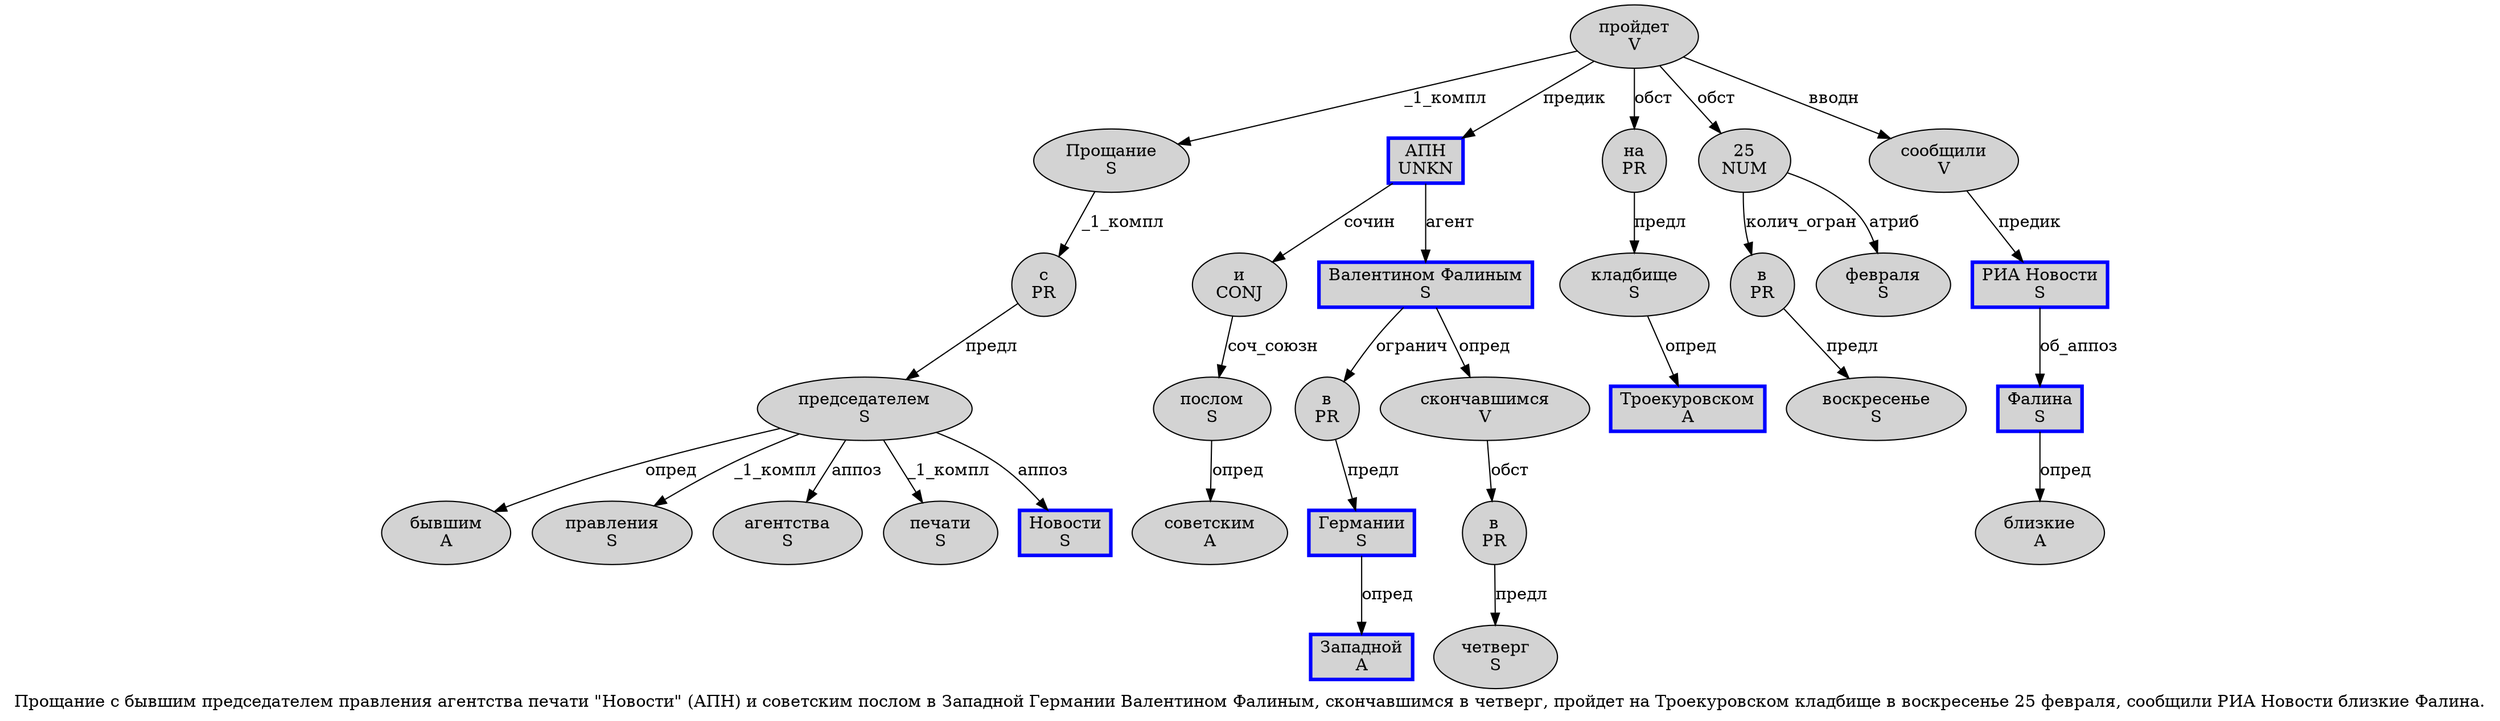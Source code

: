 digraph SENTENCE_432 {
	graph [label="Прощание с бывшим председателем правления агентства печати \"Новости\" (АПН) и советским послом в Западной Германии Валентином Фалиным, скончавшимся в четверг, пройдет на Троекуровском кладбище в воскресенье 25 февраля, сообщили РИА Новости близкие Фалина."]
	node [style=filled]
		0 [label="Прощание
S" color="" fillcolor=lightgray penwidth=1 shape=ellipse]
		1 [label="с
PR" color="" fillcolor=lightgray penwidth=1 shape=ellipse]
		2 [label="бывшим
A" color="" fillcolor=lightgray penwidth=1 shape=ellipse]
		3 [label="председателем
S" color="" fillcolor=lightgray penwidth=1 shape=ellipse]
		4 [label="правления
S" color="" fillcolor=lightgray penwidth=1 shape=ellipse]
		5 [label="агентства
S" color="" fillcolor=lightgray penwidth=1 shape=ellipse]
		6 [label="печати
S" color="" fillcolor=lightgray penwidth=1 shape=ellipse]
		8 [label="Новости
S" color=blue fillcolor=lightgray penwidth=3 shape=box]
		11 [label="АПН
UNKN" color=blue fillcolor=lightgray penwidth=3 shape=box]
		13 [label="и
CONJ" color="" fillcolor=lightgray penwidth=1 shape=ellipse]
		14 [label="советским
A" color="" fillcolor=lightgray penwidth=1 shape=ellipse]
		15 [label="послом
S" color="" fillcolor=lightgray penwidth=1 shape=ellipse]
		16 [label="в
PR" color="" fillcolor=lightgray penwidth=1 shape=ellipse]
		17 [label="Западной
A" color=blue fillcolor=lightgray penwidth=3 shape=box]
		18 [label="Германии
S" color=blue fillcolor=lightgray penwidth=3 shape=box]
		19 [label="Валентином Фалиным
S" color=blue fillcolor=lightgray penwidth=3 shape=box]
		21 [label="скончавшимся
V" color="" fillcolor=lightgray penwidth=1 shape=ellipse]
		22 [label="в
PR" color="" fillcolor=lightgray penwidth=1 shape=ellipse]
		23 [label="четверг
S" color="" fillcolor=lightgray penwidth=1 shape=ellipse]
		25 [label="пройдет
V" color="" fillcolor=lightgray penwidth=1 shape=ellipse]
		26 [label="на
PR" color="" fillcolor=lightgray penwidth=1 shape=ellipse]
		27 [label="Троекуровском
A" color=blue fillcolor=lightgray penwidth=3 shape=box]
		28 [label="кладбище
S" color="" fillcolor=lightgray penwidth=1 shape=ellipse]
		29 [label="в
PR" color="" fillcolor=lightgray penwidth=1 shape=ellipse]
		30 [label="воскресенье
S" color="" fillcolor=lightgray penwidth=1 shape=ellipse]
		31 [label="25
NUM" color="" fillcolor=lightgray penwidth=1 shape=ellipse]
		32 [label="февраля
S" color="" fillcolor=lightgray penwidth=1 shape=ellipse]
		34 [label="сообщили
V" color="" fillcolor=lightgray penwidth=1 shape=ellipse]
		35 [label="РИА Новости
S" color=blue fillcolor=lightgray penwidth=3 shape=box]
		36 [label="близкие
A" color="" fillcolor=lightgray penwidth=1 shape=ellipse]
		37 [label="Фалина
S" color=blue fillcolor=lightgray penwidth=3 shape=box]
			0 -> 1 [label="_1_компл"]
			3 -> 2 [label="опред"]
			3 -> 4 [label="_1_компл"]
			3 -> 5 [label="аппоз"]
			3 -> 6 [label="_1_компл"]
			3 -> 8 [label="аппоз"]
			31 -> 29 [label="колич_огран"]
			31 -> 32 [label="атриб"]
			19 -> 16 [label="огранич"]
			19 -> 21 [label="опред"]
			34 -> 35 [label="предик"]
			37 -> 36 [label="опред"]
			21 -> 22 [label="обст"]
			18 -> 17 [label="опред"]
			15 -> 14 [label="опред"]
			29 -> 30 [label="предл"]
			25 -> 0 [label="_1_компл"]
			25 -> 11 [label="предик"]
			25 -> 26 [label="обст"]
			25 -> 31 [label="обст"]
			25 -> 34 [label="вводн"]
			26 -> 28 [label="предл"]
			11 -> 13 [label="сочин"]
			11 -> 19 [label="агент"]
			1 -> 3 [label="предл"]
			16 -> 18 [label="предл"]
			13 -> 15 [label="соч_союзн"]
			28 -> 27 [label="опред"]
			35 -> 37 [label="об_аппоз"]
			22 -> 23 [label="предл"]
}